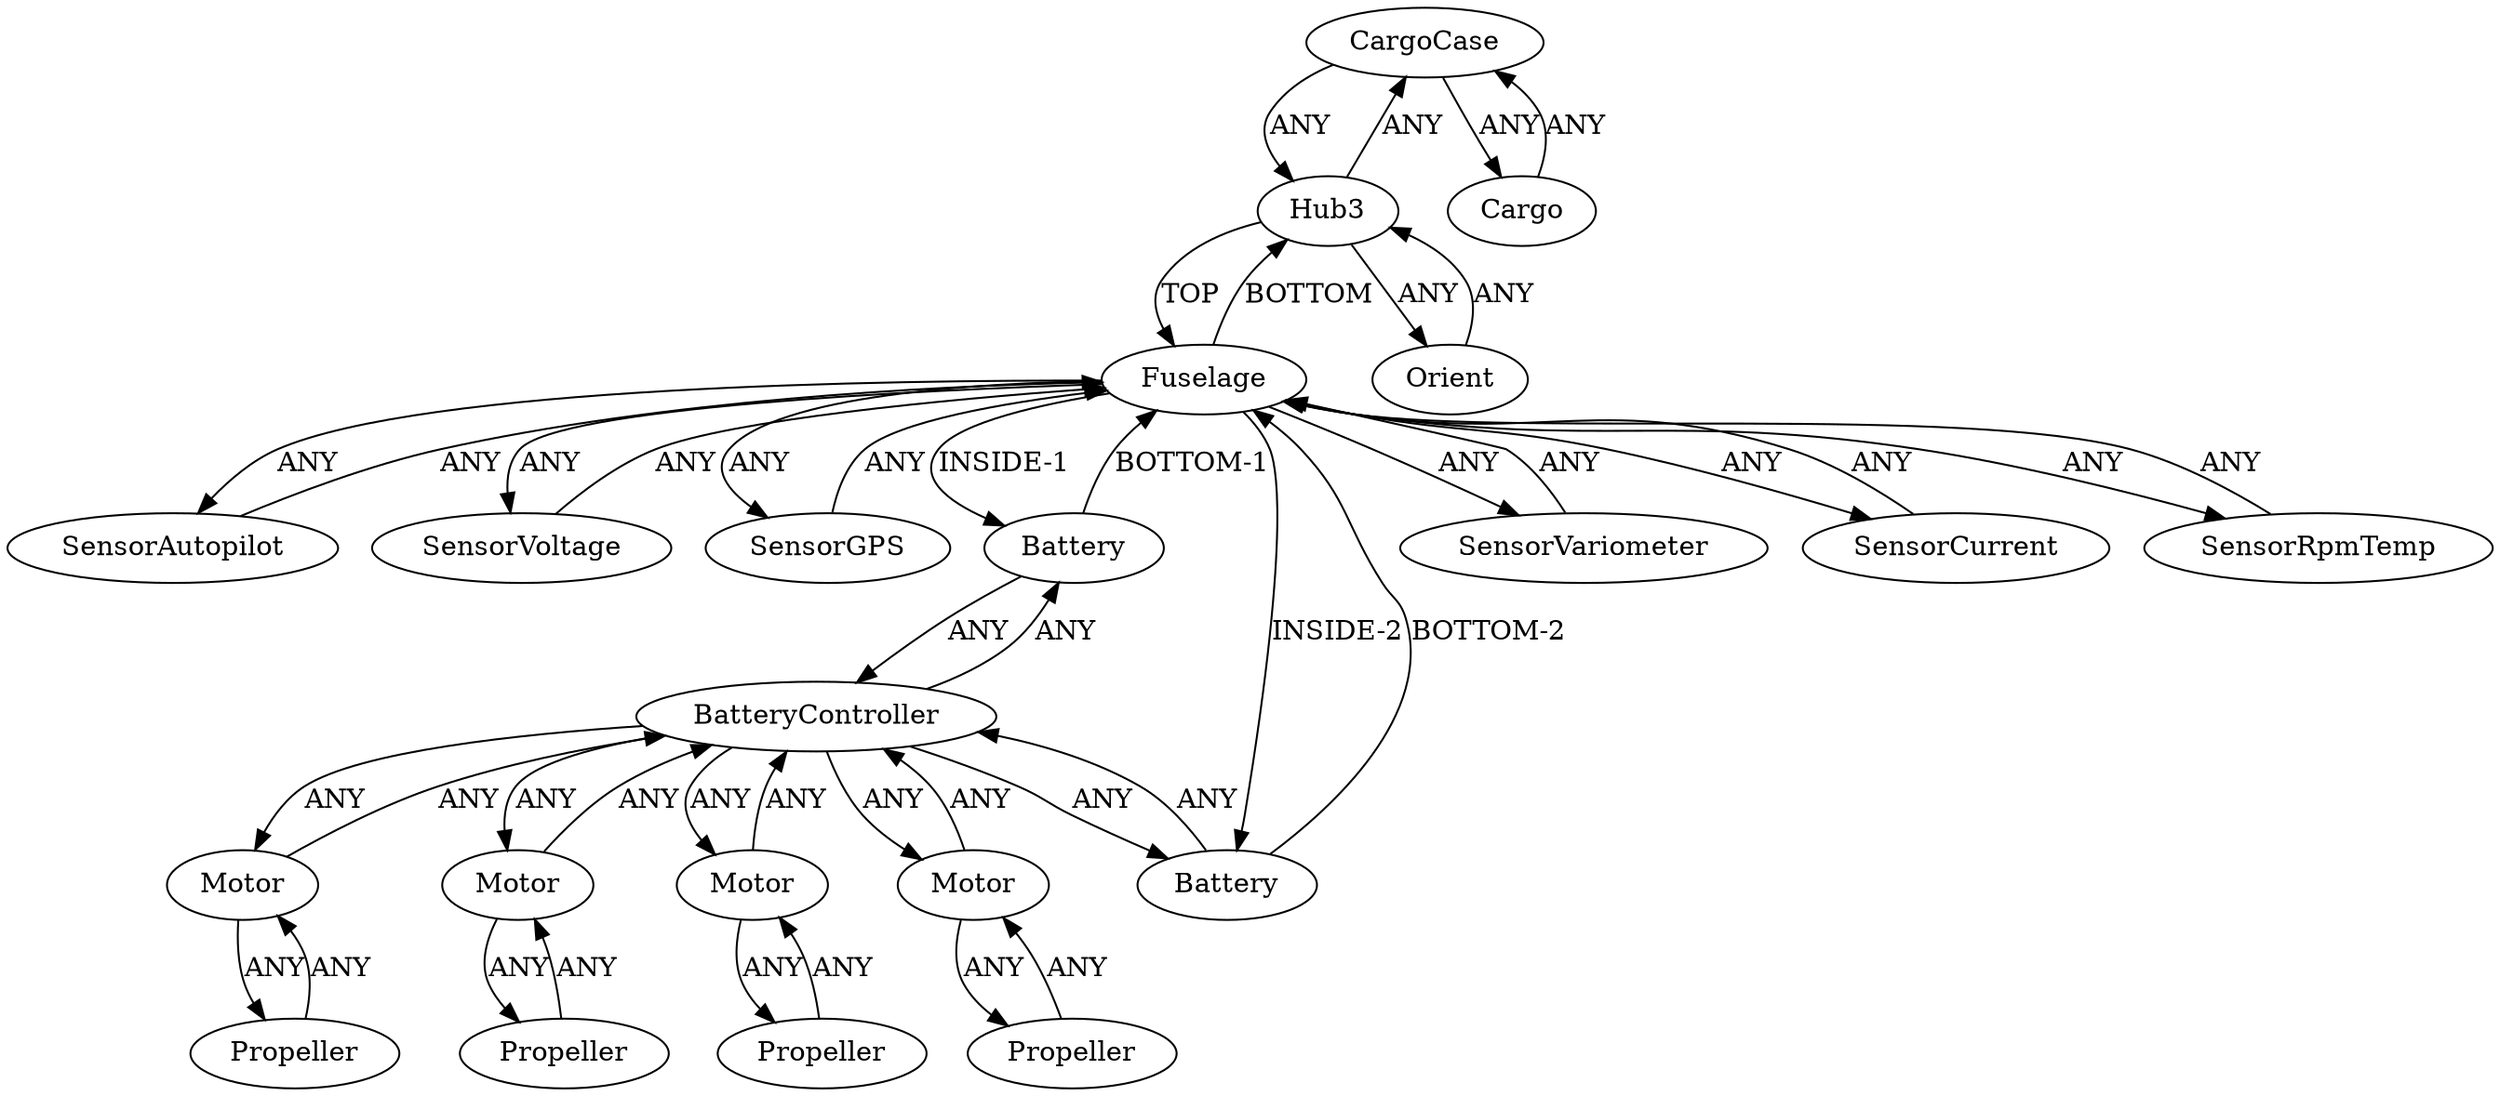/* Created by igraph 0.10.2 */
digraph {
  0 [
    instance=CargoCase_instance_1
    label=CargoCase
  ];
  1 [
    instance=Fuselage_instance_1
    label=Fuselage
  ];
  2 [
    instance=Motor_instance_1
    label=Motor
  ];
  3 [
    instance=SensorAutopilot_instance_1
    label=SensorAutopilot
  ];
  4 [
    instance=Hub3_instance_4
    label=Hub3
  ];
  5 [
    instance=Propeller_instance_1
    label=Propeller
  ];
  6 [
    instance=SensorVoltage_instance_1
    label=SensorVoltage
  ];
  7 [
    instance=Cargo_instance_1
    label=Cargo
  ];
  8 [
    instance=Propeller_instance_2
    label=Propeller
  ];
  9 [
    instance=Motor_instance_2
    label=Motor
  ];
  10 [
    instance=Motor_instance_3
    label=Motor
  ];
  11 [
    instance=Propeller_instance_3
    label=Propeller
  ];
  12 [
    instance=SensorGPS_instance_1
    label=SensorGPS
  ];
  13 [
    instance=Battery_instance_1
    label=Battery
  ];
  14 [
    instance=SensorVariometer_instance_1
    label=SensorVariometer
  ];
  15 [
    instance=Battery_instance_2
    label=Battery
  ];
  16 [
    instance=Orient
    label=Orient
  ];
  17 [
    instance=SensorCurrent_instance_1
    label=SensorCurrent
  ];
  18 [
    instance=Motor_instance_4
    label=Motor
  ];
  19 [
    instance=Propeller_instance_4
    label=Propeller
  ];
  20 [
    instance=BatteryController_instance_1
    label=BatteryController
  ];
  21 [
    instance=SensorRpmTemp_instance_1
    label=SensorRpmTemp
  ];

  0 -> 4 [
    label=ANY
  ];
  0 -> 7 [
    label=ANY
  ];
  1 -> 3 [
    label=ANY
  ];
  1 -> 4 [
    label=BOTTOM
  ];
  1 -> 6 [
    label=ANY
  ];
  1 -> 12 [
    label=ANY
  ];
  1 -> 13 [
    label="INSIDE-1"
  ];
  1 -> 14 [
    label=ANY
  ];
  1 -> 15 [
    label="INSIDE-2"
  ];
  1 -> 17 [
    label=ANY
  ];
  1 -> 21 [
    label=ANY
  ];
  2 -> 5 [
    label=ANY
  ];
  2 -> 20 [
    label=ANY
  ];
  3 -> 1 [
    label=ANY
  ];
  4 -> 0 [
    label=ANY
  ];
  4 -> 1 [
    label=TOP
  ];
  4 -> 16 [
    label=ANY
  ];
  5 -> 2 [
    label=ANY
  ];
  6 -> 1 [
    label=ANY
  ];
  7 -> 0 [
    label=ANY
  ];
  8 -> 9 [
    label=ANY
  ];
  9 -> 8 [
    label=ANY
  ];
  9 -> 20 [
    label=ANY
  ];
  10 -> 11 [
    label=ANY
  ];
  10 -> 20 [
    label=ANY
  ];
  11 -> 10 [
    label=ANY
  ];
  12 -> 1 [
    label=ANY
  ];
  13 -> 1 [
    label="BOTTOM-1"
  ];
  13 -> 20 [
    label=ANY
  ];
  14 -> 1 [
    label=ANY
  ];
  15 -> 1 [
    label="BOTTOM-2"
  ];
  15 -> 20 [
    label=ANY
  ];
  16 -> 4 [
    label=ANY
  ];
  17 -> 1 [
    label=ANY
  ];
  18 -> 19 [
    label=ANY
  ];
  18 -> 20 [
    label=ANY
  ];
  19 -> 18 [
    label=ANY
  ];
  20 -> 2 [
    label=ANY
  ];
  20 -> 9 [
    label=ANY
  ];
  20 -> 10 [
    label=ANY
  ];
  20 -> 13 [
    label=ANY
  ];
  20 -> 15 [
    label=ANY
  ];
  20 -> 18 [
    label=ANY
  ];
  21 -> 1 [
    label=ANY
  ];
}
